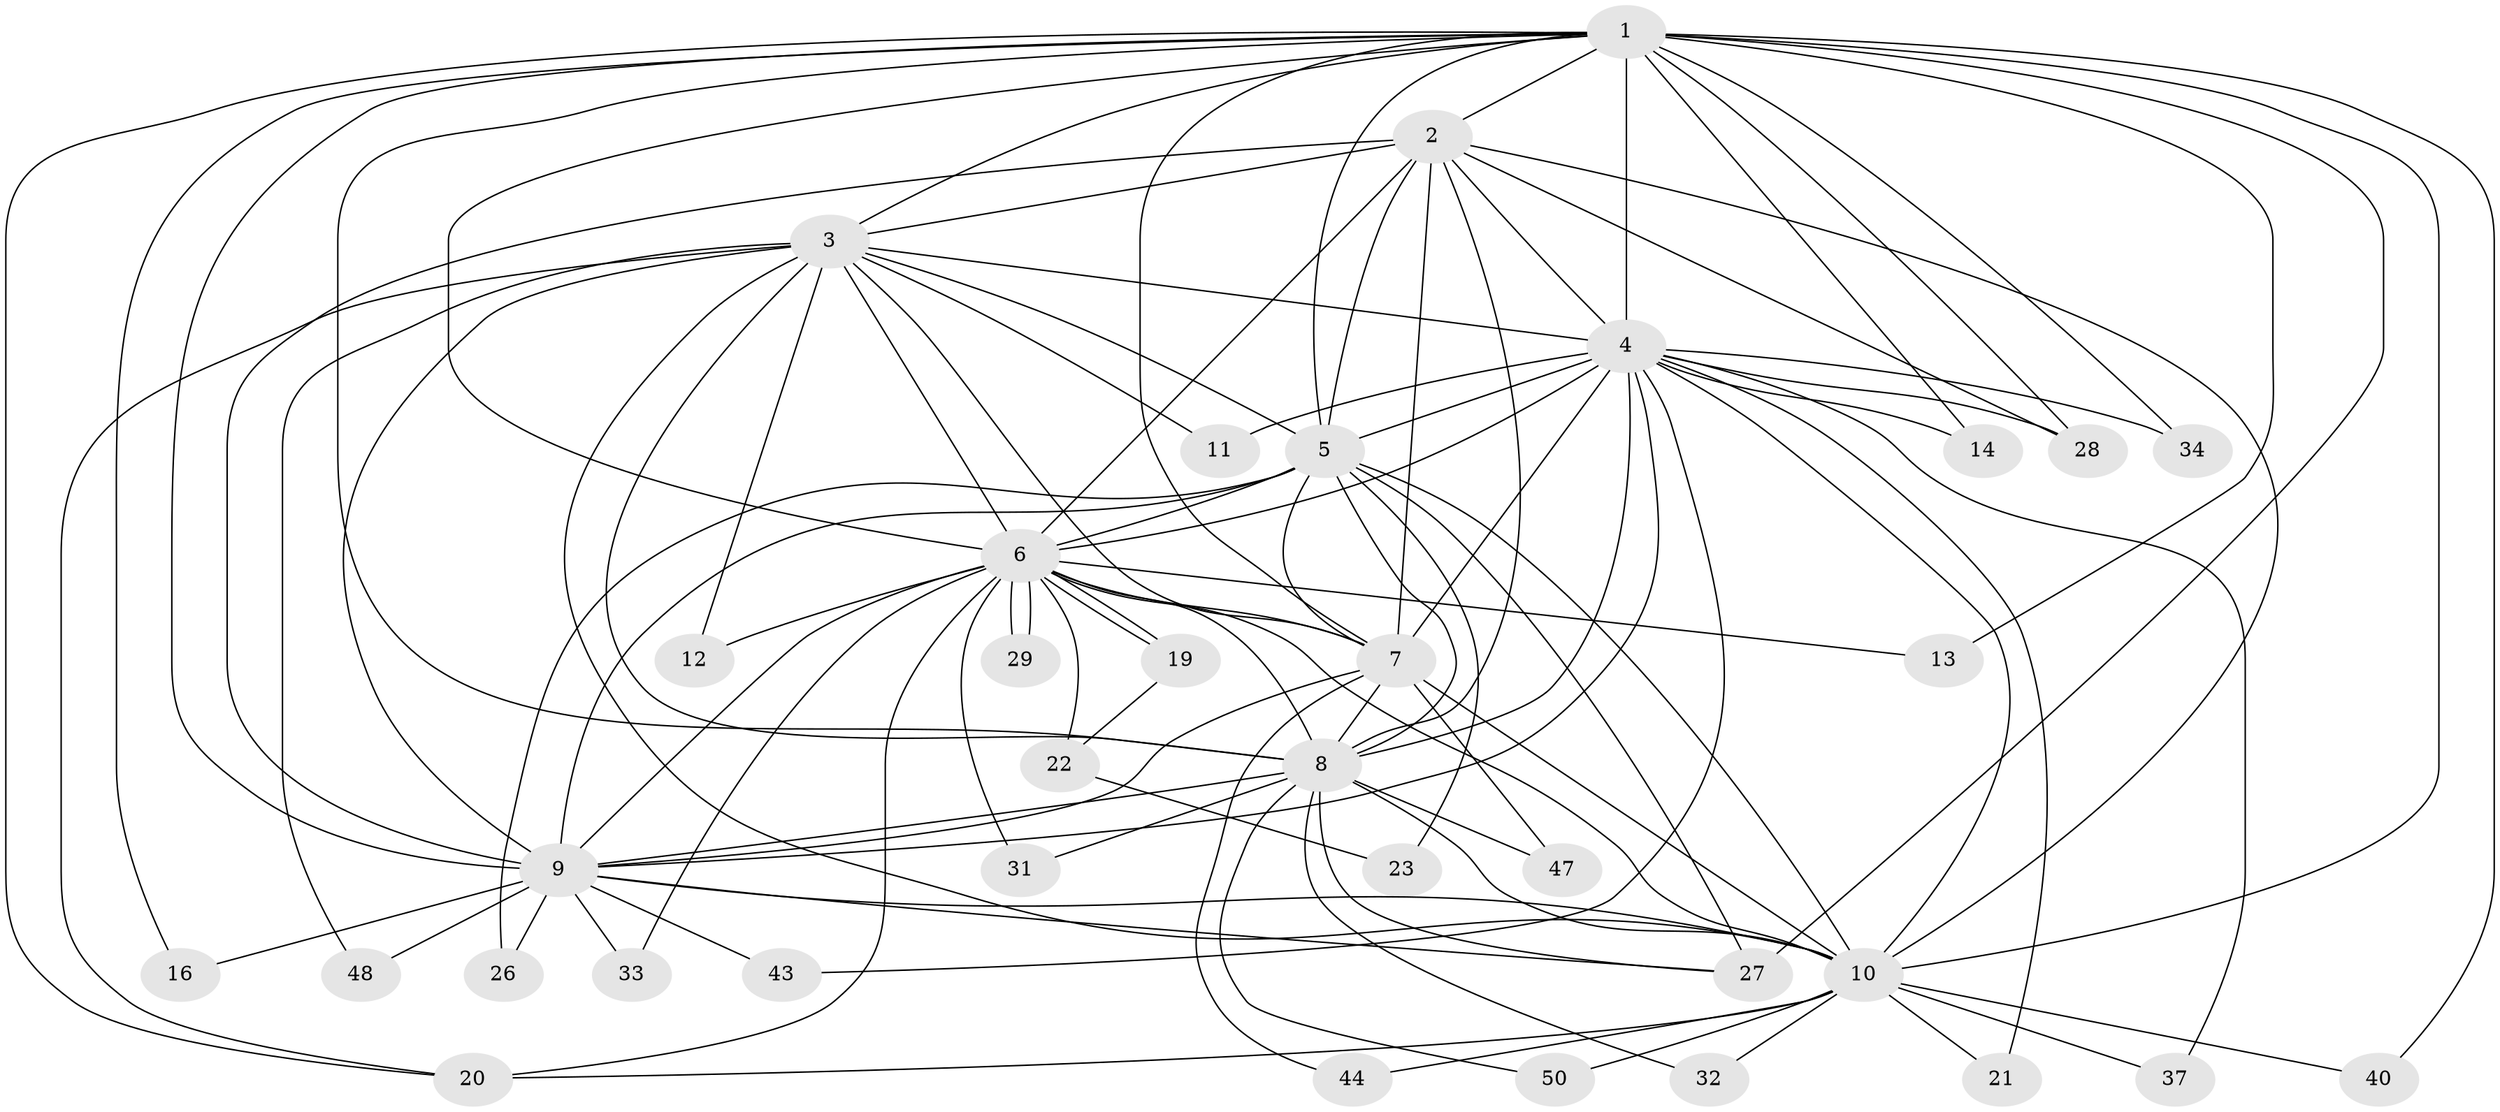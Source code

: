 // original degree distribution, {19: 0.04, 12: 0.02, 14: 0.04, 17: 0.02, 21: 0.02, 11: 0.02, 15: 0.02, 16: 0.02, 2: 0.64, 3: 0.12, 6: 0.02, 4: 0.02}
// Generated by graph-tools (version 1.1) at 2025/17/03/04/25 18:17:54]
// undirected, 35 vertices, 100 edges
graph export_dot {
graph [start="1"]
  node [color=gray90,style=filled];
  1;
  2 [super="+49+36"];
  3;
  4 [super="+35"];
  5;
  6;
  7;
  8 [super="+18"];
  9 [super="+17"];
  10 [super="+25"];
  11;
  12;
  13 [super="+15"];
  14;
  16;
  19;
  20 [super="+38+24+41"];
  21;
  22;
  23;
  26;
  27 [super="+39"];
  28 [super="+42"];
  29;
  31;
  32;
  33;
  34;
  37;
  40;
  43;
  44;
  47;
  48;
  50;
  1 -- 2;
  1 -- 3;
  1 -- 4 [weight=2];
  1 -- 5;
  1 -- 6;
  1 -- 7;
  1 -- 8;
  1 -- 9;
  1 -- 10 [weight=2];
  1 -- 13;
  1 -- 14;
  1 -- 16;
  1 -- 27;
  1 -- 28;
  1 -- 34;
  1 -- 40;
  1 -- 20;
  2 -- 3;
  2 -- 4;
  2 -- 5;
  2 -- 6 [weight=2];
  2 -- 7;
  2 -- 8;
  2 -- 9;
  2 -- 10 [weight=2];
  2 -- 28;
  3 -- 4;
  3 -- 5;
  3 -- 6;
  3 -- 7;
  3 -- 8;
  3 -- 9 [weight=2];
  3 -- 10;
  3 -- 11;
  3 -- 12;
  3 -- 20;
  3 -- 48;
  4 -- 5;
  4 -- 6;
  4 -- 7;
  4 -- 8;
  4 -- 9;
  4 -- 10;
  4 -- 11;
  4 -- 14;
  4 -- 21;
  4 -- 34;
  4 -- 37;
  4 -- 43;
  4 -- 28;
  5 -- 6;
  5 -- 7;
  5 -- 8;
  5 -- 9 [weight=2];
  5 -- 10;
  5 -- 23;
  5 -- 26;
  5 -- 27 [weight=2];
  6 -- 7;
  6 -- 8;
  6 -- 9;
  6 -- 10;
  6 -- 12;
  6 -- 13 [weight=2];
  6 -- 19;
  6 -- 19;
  6 -- 22;
  6 -- 29;
  6 -- 29;
  6 -- 31;
  6 -- 33;
  6 -- 20;
  7 -- 8;
  7 -- 9;
  7 -- 10;
  7 -- 44;
  7 -- 47;
  8 -- 9;
  8 -- 10 [weight=2];
  8 -- 31;
  8 -- 32;
  8 -- 47;
  8 -- 50;
  8 -- 27;
  9 -- 10;
  9 -- 16;
  9 -- 26;
  9 -- 33;
  9 -- 43;
  9 -- 48;
  9 -- 27;
  10 -- 20;
  10 -- 21;
  10 -- 32;
  10 -- 37;
  10 -- 40;
  10 -- 44;
  10 -- 50;
  19 -- 22;
  22 -- 23;
}
